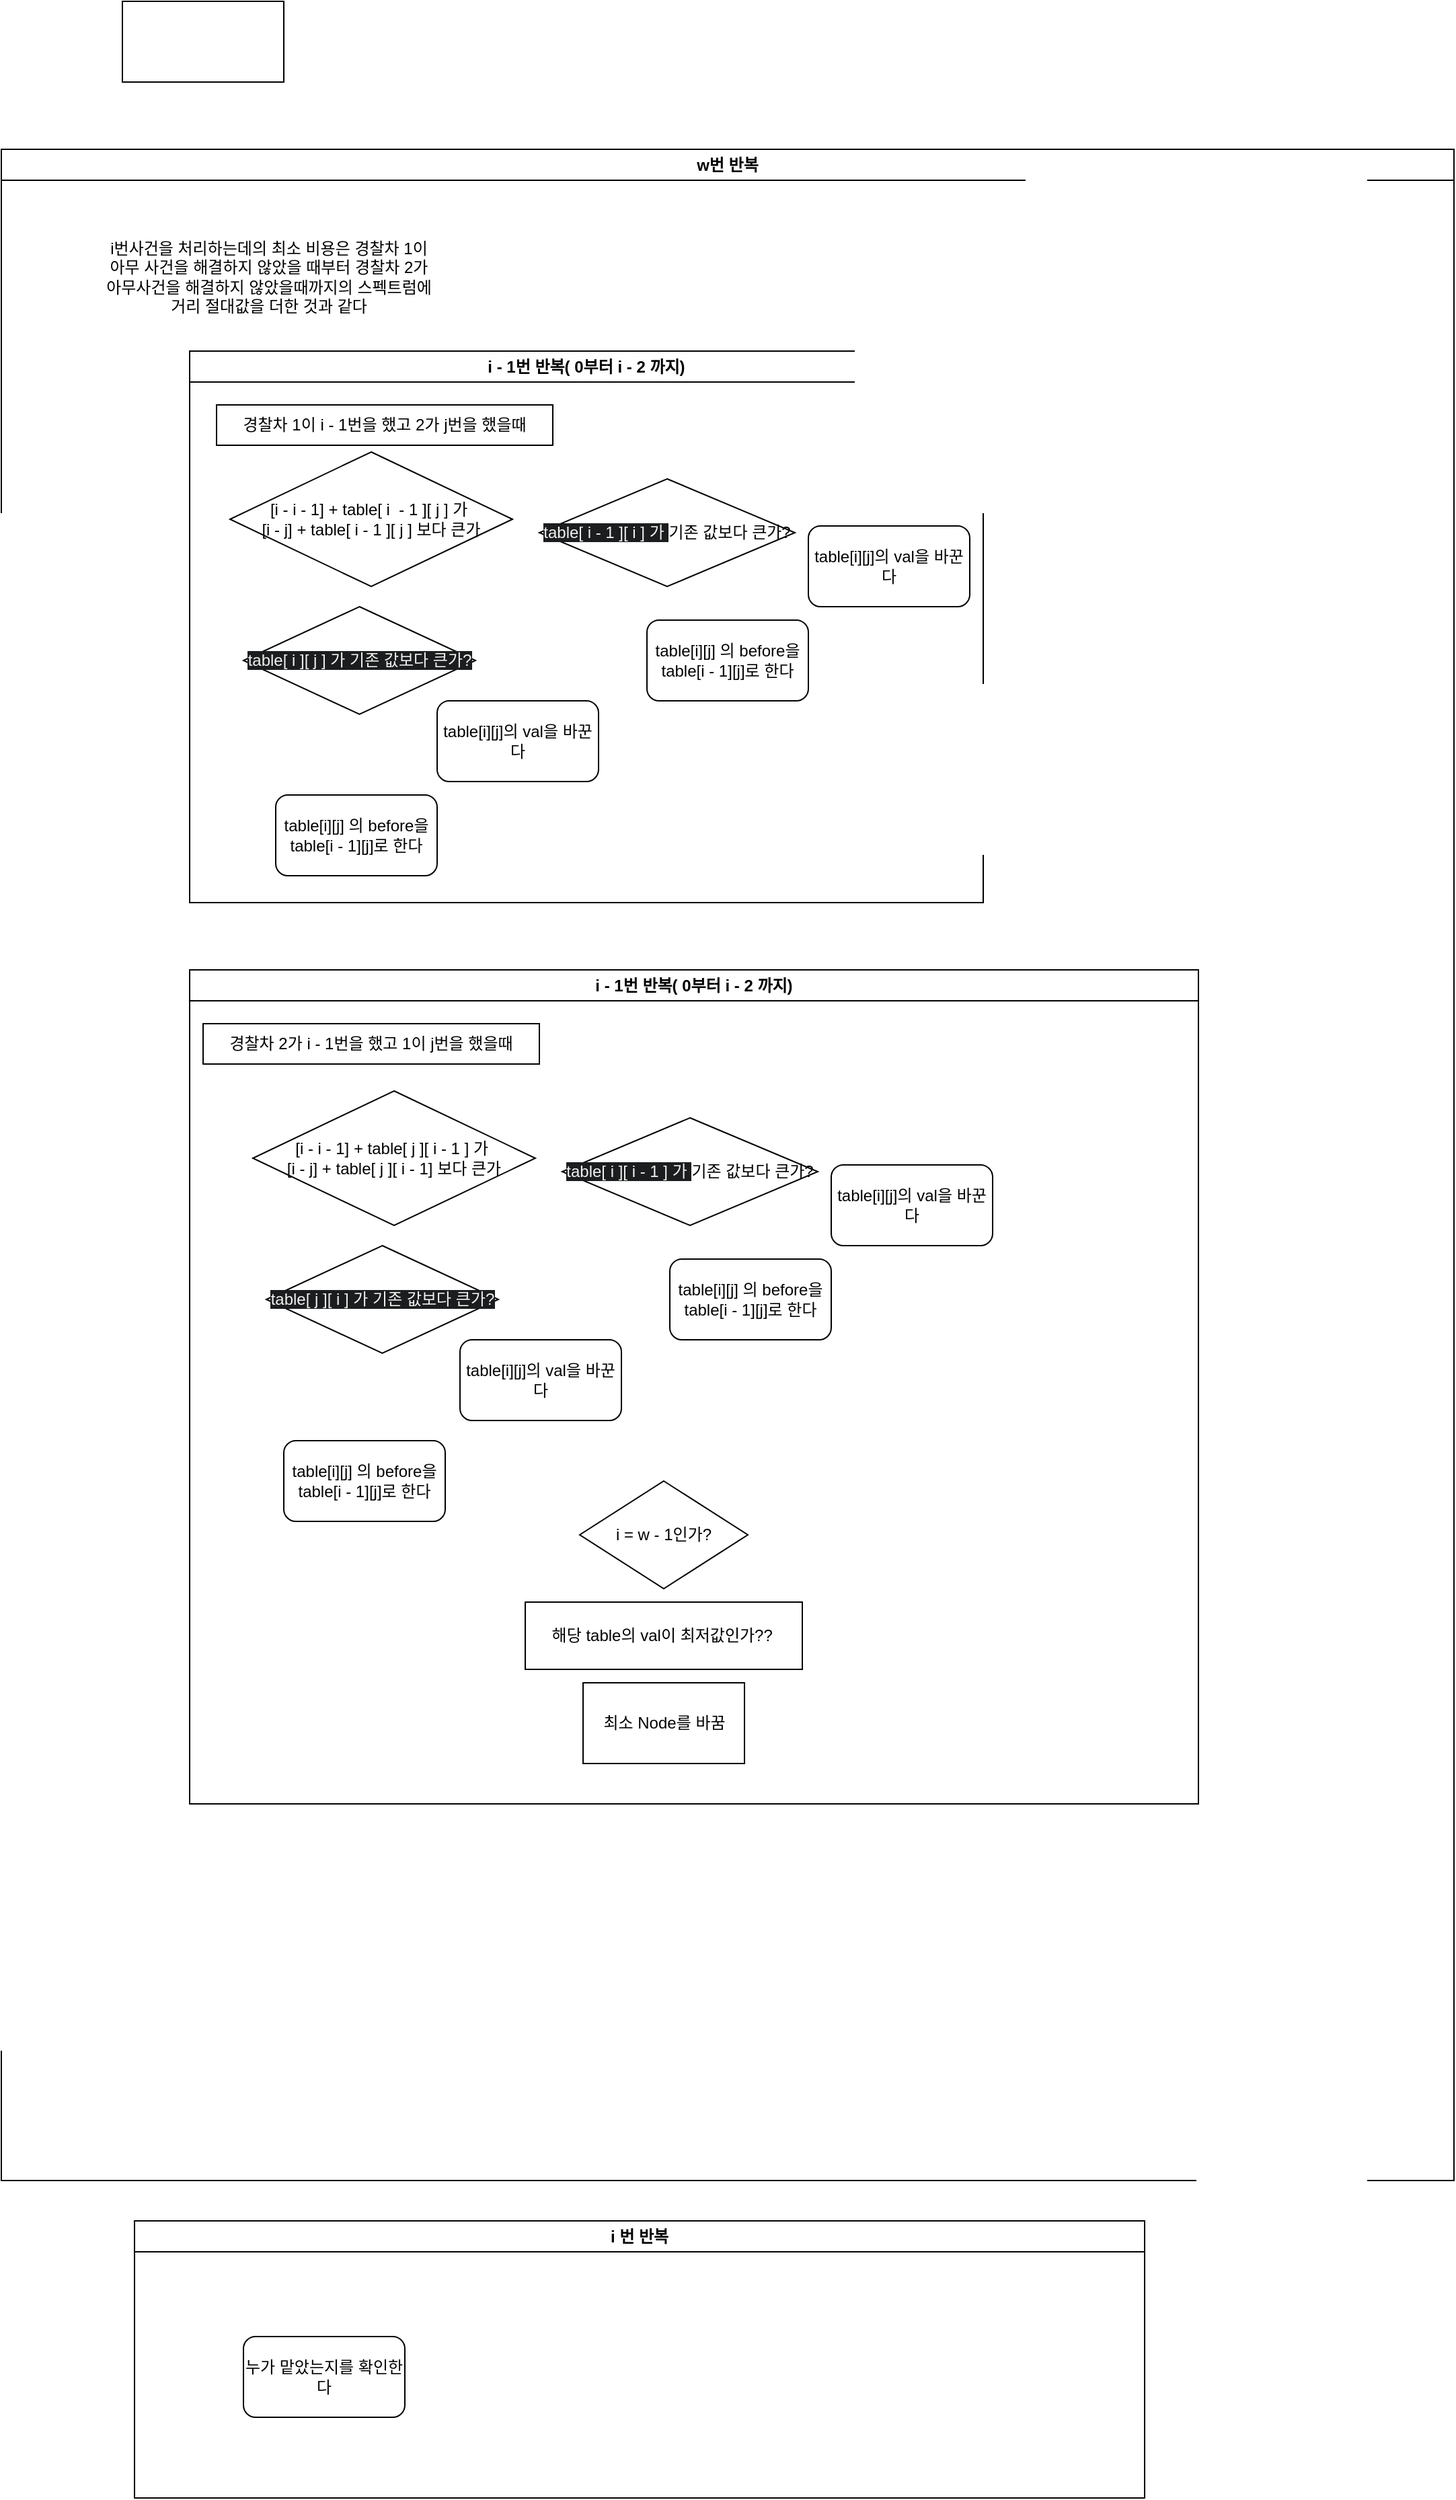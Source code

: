 <mxfile version="22.1.16" type="device">
  <diagram id="C5RBs43oDa-KdzZeNtuy" name="Page-1">
    <mxGraphModel dx="330" dy="679" grid="1" gridSize="10" guides="1" tooltips="1" connect="1" arrows="1" fold="1" page="1" pageScale="1" pageWidth="827" pageHeight="1169" math="0" shadow="0">
      <root>
        <mxCell id="WIyWlLk6GJQsqaUBKTNV-0" />
        <mxCell id="WIyWlLk6GJQsqaUBKTNV-1" parent="WIyWlLk6GJQsqaUBKTNV-0" />
        <mxCell id="AUsNLnRkie0-mLKOHLI2-0" value="w번 반복" style="swimlane;whiteSpace=wrap;html=1;" parent="WIyWlLk6GJQsqaUBKTNV-1" vertex="1">
          <mxGeometry x="90" y="310" width="1080" height="1510" as="geometry" />
        </mxCell>
        <mxCell id="AUsNLnRkie0-mLKOHLI2-1" value="i번사건을 처리하는데의 최소 비용은 경찰차 1이 아무 사건을 해결하지 않았을 때부터 경찰차 2가 아무사건을 해결하지 않았을때까지의 스펙트럼에 거리 절대값을 더한 것과 같다&lt;br&gt;" style="text;html=1;strokeColor=none;fillColor=none;align=center;verticalAlign=middle;whiteSpace=wrap;rounded=0;" parent="AUsNLnRkie0-mLKOHLI2-0" vertex="1">
          <mxGeometry x="74" y="90" width="250" height="10" as="geometry" />
        </mxCell>
        <mxCell id="AUsNLnRkie0-mLKOHLI2-3" value="i - 1번 반복( 0부터 i - 2 까지)" style="swimlane;whiteSpace=wrap;html=1;" parent="AUsNLnRkie0-mLKOHLI2-0" vertex="1">
          <mxGeometry x="140" y="150" width="590" height="410" as="geometry" />
        </mxCell>
        <mxCell id="AUsNLnRkie0-mLKOHLI2-7" value="경찰차 1이 i - 1번을 했고 2가 j번을 했을때" style="whiteSpace=wrap;html=1;" parent="AUsNLnRkie0-mLKOHLI2-3" vertex="1">
          <mxGeometry x="20" y="40" width="250" height="30" as="geometry" />
        </mxCell>
        <mxCell id="AUsNLnRkie0-mLKOHLI2-9" value="[i - i - 1] + table[ i&amp;nbsp; - 1 ][ j ] 가&amp;nbsp;&lt;br&gt;[i - j] + table[ i - 1 ][ j ] 보다 큰가" style="rhombus;whiteSpace=wrap;html=1;" parent="AUsNLnRkie0-mLKOHLI2-3" vertex="1">
          <mxGeometry x="30" y="75" width="210" height="100" as="geometry" />
        </mxCell>
        <mxCell id="noxKPlmNtY173A3m6z9H-0" value="&lt;span style=&quot;color: rgb(240, 240, 240); font-family: Helvetica; font-size: 12px; font-style: normal; font-variant-ligatures: normal; font-variant-caps: normal; font-weight: 400; letter-spacing: normal; orphans: 2; text-align: center; text-indent: 0px; text-transform: none; widows: 2; word-spacing: 0px; -webkit-text-stroke-width: 0px; background-color: rgb(27, 29, 30); text-decoration-thickness: initial; text-decoration-style: initial; text-decoration-color: initial; float: none; display: inline !important;&quot;&gt;table[ i ][ j ] 가 기존 값보다 큰가?&lt;/span&gt;" style="rounded=0;whiteSpace=wrap;html=1;shape=rhombus;perimeter=rhombusPerimeter;" vertex="1" parent="AUsNLnRkie0-mLKOHLI2-3">
          <mxGeometry x="40" y="190" width="172.5" height="80" as="geometry" />
        </mxCell>
        <mxCell id="noxKPlmNtY173A3m6z9H-1" value="&lt;span style=&quot;color: rgb(240, 240, 240); font-family: Helvetica; font-size: 12px; font-style: normal; font-variant-ligatures: normal; font-variant-caps: normal; font-weight: 400; letter-spacing: normal; orphans: 2; text-align: center; text-indent: 0px; text-transform: none; widows: 2; word-spacing: 0px; -webkit-text-stroke-width: 0px; background-color: rgb(27, 29, 30); text-decoration-thickness: initial; text-decoration-style: initial; text-decoration-color: initial; float: none; display: inline !important;&quot;&gt;table[ i - 1 ][ i ] 가&amp;nbsp;&lt;/span&gt;기존 값보다 큰가?" style="rounded=0;whiteSpace=wrap;html=1;shape=rhombus;perimeter=rhombusPerimeter;" vertex="1" parent="AUsNLnRkie0-mLKOHLI2-3">
          <mxGeometry x="260" y="95" width="190" height="80" as="geometry" />
        </mxCell>
        <mxCell id="noxKPlmNtY173A3m6z9H-2" value="table[i][j] 의 before을 table[i - 1][j]로 한다" style="rounded=1;whiteSpace=wrap;html=1;" vertex="1" parent="AUsNLnRkie0-mLKOHLI2-3">
          <mxGeometry x="64" y="330" width="120" height="60" as="geometry" />
        </mxCell>
        <mxCell id="noxKPlmNtY173A3m6z9H-23" value="table[i][j]의 val을 바꾼다" style="rounded=1;whiteSpace=wrap;html=1;" vertex="1" parent="AUsNLnRkie0-mLKOHLI2-3">
          <mxGeometry x="184" y="260" width="120" height="60" as="geometry" />
        </mxCell>
        <mxCell id="noxKPlmNtY173A3m6z9H-24" value="table[i][j] 의 before을 table[i - 1][j]로 한다" style="rounded=1;whiteSpace=wrap;html=1;" vertex="1" parent="AUsNLnRkie0-mLKOHLI2-3">
          <mxGeometry x="340" y="200" width="120" height="60" as="geometry" />
        </mxCell>
        <mxCell id="noxKPlmNtY173A3m6z9H-25" value="table[i][j]의 val을 바꾼다" style="rounded=1;whiteSpace=wrap;html=1;" vertex="1" parent="AUsNLnRkie0-mLKOHLI2-3">
          <mxGeometry x="460" y="130" width="120" height="60" as="geometry" />
        </mxCell>
        <mxCell id="AUsNLnRkie0-mLKOHLI2-5" value="i - 1번 반복( 0부터 i - 2 까지)" style="swimlane;whiteSpace=wrap;html=1;" parent="AUsNLnRkie0-mLKOHLI2-0" vertex="1">
          <mxGeometry x="140" y="610" width="750" height="620" as="geometry" />
        </mxCell>
        <mxCell id="AUsNLnRkie0-mLKOHLI2-8" value="경찰차 2가 i - 1번을 했고 1이 j번을 했을때" style="whiteSpace=wrap;html=1;" parent="AUsNLnRkie0-mLKOHLI2-5" vertex="1">
          <mxGeometry x="10" y="40" width="250" height="30" as="geometry" />
        </mxCell>
        <mxCell id="noxKPlmNtY173A3m6z9H-26" value="[i - i - 1] + table[ j ][ i - 1 ] 가&amp;nbsp;&lt;br&gt;[i - j] + table[ j ][ i - 1] 보다 큰가" style="rhombus;whiteSpace=wrap;html=1;" vertex="1" parent="AUsNLnRkie0-mLKOHLI2-5">
          <mxGeometry x="47" y="90" width="210" height="100" as="geometry" />
        </mxCell>
        <mxCell id="noxKPlmNtY173A3m6z9H-27" value="&lt;span style=&quot;color: rgb(240, 240, 240); font-family: Helvetica; font-size: 12px; font-style: normal; font-variant-ligatures: normal; font-variant-caps: normal; font-weight: 400; letter-spacing: normal; orphans: 2; text-align: center; text-indent: 0px; text-transform: none; widows: 2; word-spacing: 0px; -webkit-text-stroke-width: 0px; background-color: rgb(27, 29, 30); text-decoration-thickness: initial; text-decoration-style: initial; text-decoration-color: initial; float: none; display: inline !important;&quot;&gt;table[ j ][ i ] 가 기존 값보다 큰가?&lt;/span&gt;" style="rounded=0;whiteSpace=wrap;html=1;shape=rhombus;perimeter=rhombusPerimeter;" vertex="1" parent="AUsNLnRkie0-mLKOHLI2-5">
          <mxGeometry x="57" y="205" width="172.5" height="80" as="geometry" />
        </mxCell>
        <mxCell id="noxKPlmNtY173A3m6z9H-28" value="&lt;span style=&quot;color: rgb(240, 240, 240); font-family: Helvetica; font-size: 12px; font-style: normal; font-variant-ligatures: normal; font-variant-caps: normal; font-weight: 400; letter-spacing: normal; orphans: 2; text-align: center; text-indent: 0px; text-transform: none; widows: 2; word-spacing: 0px; -webkit-text-stroke-width: 0px; background-color: rgb(27, 29, 30); text-decoration-thickness: initial; text-decoration-style: initial; text-decoration-color: initial; float: none; display: inline !important;&quot;&gt;table[ i ][ i - 1 ] 가&amp;nbsp;&lt;/span&gt;기존 값보다 큰가?" style="rounded=0;whiteSpace=wrap;html=1;shape=rhombus;perimeter=rhombusPerimeter;" vertex="1" parent="AUsNLnRkie0-mLKOHLI2-5">
          <mxGeometry x="277" y="110" width="190" height="80" as="geometry" />
        </mxCell>
        <mxCell id="noxKPlmNtY173A3m6z9H-29" value="table[i][j] 의 before을 table[i - 1][j]로 한다" style="rounded=1;whiteSpace=wrap;html=1;" vertex="1" parent="AUsNLnRkie0-mLKOHLI2-5">
          <mxGeometry x="70" y="350" width="120" height="60" as="geometry" />
        </mxCell>
        <mxCell id="noxKPlmNtY173A3m6z9H-30" value="table[i][j]의 val을 바꾼다" style="rounded=1;whiteSpace=wrap;html=1;" vertex="1" parent="AUsNLnRkie0-mLKOHLI2-5">
          <mxGeometry x="201" y="275" width="120" height="60" as="geometry" />
        </mxCell>
        <mxCell id="noxKPlmNtY173A3m6z9H-31" value="table[i][j] 의 before을 table[i - 1][j]로 한다" style="rounded=1;whiteSpace=wrap;html=1;" vertex="1" parent="AUsNLnRkie0-mLKOHLI2-5">
          <mxGeometry x="357" y="215" width="120" height="60" as="geometry" />
        </mxCell>
        <mxCell id="noxKPlmNtY173A3m6z9H-32" value="table[i][j]의 val을 바꾼다" style="rounded=1;whiteSpace=wrap;html=1;" vertex="1" parent="AUsNLnRkie0-mLKOHLI2-5">
          <mxGeometry x="477" y="145" width="120" height="60" as="geometry" />
        </mxCell>
        <mxCell id="noxKPlmNtY173A3m6z9H-35" value="i = w - 1인가?" style="rhombus;whiteSpace=wrap;html=1;" vertex="1" parent="AUsNLnRkie0-mLKOHLI2-5">
          <mxGeometry x="290" y="380" width="125" height="80" as="geometry" />
        </mxCell>
        <mxCell id="noxKPlmNtY173A3m6z9H-36" value="해당 table의 val이 최저값인가??&amp;nbsp;" style="rounded=0;whiteSpace=wrap;html=1;" vertex="1" parent="AUsNLnRkie0-mLKOHLI2-5">
          <mxGeometry x="249.5" y="470" width="206" height="50" as="geometry" />
        </mxCell>
        <mxCell id="noxKPlmNtY173A3m6z9H-37" value="최소 Node를 바꿈" style="rounded=0;whiteSpace=wrap;html=1;" vertex="1" parent="AUsNLnRkie0-mLKOHLI2-5">
          <mxGeometry x="292.5" y="530" width="120" height="60" as="geometry" />
        </mxCell>
        <mxCell id="AUsNLnRkie0-mLKOHLI2-4" value="" style="rounded=0;whiteSpace=wrap;html=1;" parent="WIyWlLk6GJQsqaUBKTNV-1" vertex="1">
          <mxGeometry x="180" y="200" width="120" height="60" as="geometry" />
        </mxCell>
        <mxCell id="noxKPlmNtY173A3m6z9H-34" value="i 번 반복" style="swimlane;whiteSpace=wrap;html=1;" vertex="1" parent="WIyWlLk6GJQsqaUBKTNV-1">
          <mxGeometry x="189" y="1850" width="751" height="206" as="geometry" />
        </mxCell>
        <mxCell id="noxKPlmNtY173A3m6z9H-33" value="누가 맡았는지를 확인한다" style="rounded=1;whiteSpace=wrap;html=1;" vertex="1" parent="noxKPlmNtY173A3m6z9H-34">
          <mxGeometry x="81" y="86" width="120" height="60" as="geometry" />
        </mxCell>
      </root>
    </mxGraphModel>
  </diagram>
</mxfile>
